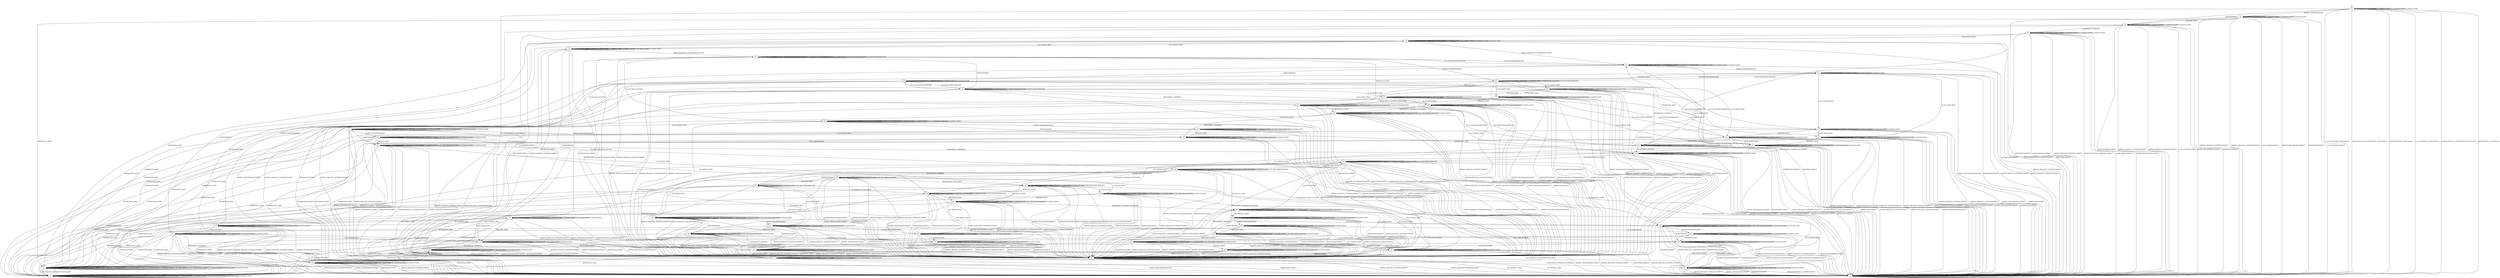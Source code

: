 digraph G {
__start0 [label="" shape="none"];
__start0 -> s0;
s0
s1
s2
s3
s4
s5
s6
s7
s8
s9
s10
s11
s12
s13
s14
s15
s16
s17
s18
s19
s20
s21
s22
s23
s24
s25
s26
s27
s28
s29
s30
s31
s32
s33
s34
s35
s36
s37
s38
s39
s40
s41
s42
s43
s44
s45
s46
s47
s48
s49
s50
s51
s52
s53
s54
s55
s56
s57
s58
s59
s60
s61
s62
s63
s64
s65
s0 [label="s0"];
s0 -> s3[label="UA_PK_NOK/KEXINIT+DISCONNECT"]
s0 -> s3[label="KEX30/KEXINIT+DISCONNECT"]
s0 -> s3[label="SERVICE_REQUEST_AUTH/KEXINIT+DISCONNECT"]
s0 -> s3[label="SERVICE_REQUEST_CONN/KEXINIT+DISCONNECT"]
s0 -> s3[label="NEWKEYS/KEXINIT+DISCONNECT"]
s0 -> s0[label="CH_REQUEST_PTY/CH_NONE"]
s0 -> s1[label="CH_OPEN/KEXINIT+DISCONNECT"]
s0 -> s0[label="CH_DATA/CH_NONE"]
s0 -> s3[label="UA_PK_OK/KEXINIT+DISCONNECT"]
s0 -> s2[label="KEXINIT_PROCEED/KEXINIT"]
s0 -> s0[label="CH_CLOSE/CH_NONE"]
s0 -> s4[label="KEXINIT/KEXINIT"]
s0 -> s0[label="CH_EOF/CH_NONE"]
s1 [label="s1"];
s1 -> s1[label="UA_PK_NOK/NO_CONN"]
s1 -> s1[label="KEX30/NO_CONN"]
s1 -> s1[label="SERVICE_REQUEST_AUTH/NO_CONN"]
s1 -> s1[label="SERVICE_REQUEST_CONN/NO_CONN"]
s1 -> s1[label="NEWKEYS/NO_CONN"]
s1 -> s1[label="CH_REQUEST_PTY/NO_CONN"]
s1 -> s1[label="CH_OPEN/CH_MAX"]
s1 -> s1[label="CH_DATA/NO_CONN"]
s1 -> s1[label="UA_PK_OK/NO_CONN"]
s1 -> s1[label="KEXINIT_PROCEED/NO_CONN"]
s1 -> s3[label="CH_CLOSE/NO_CONN"]
s1 -> s1[label="KEXINIT/NO_CONN"]
s1 -> s1[label="CH_EOF/NO_CONN"]
s2 [label="s2"];
s2 -> s3[label="UA_PK_NOK/DISCONNECT"]
s2 -> s4[label="KEX30/NO_RESP"]
s2 -> s3[label="SERVICE_REQUEST_AUTH/DISCONNECT"]
s2 -> s3[label="SERVICE_REQUEST_CONN/DISCONNECT"]
s2 -> s5[label="NEWKEYS/NO_RESP"]
s2 -> s2[label="CH_REQUEST_PTY/CH_NONE"]
s2 -> s1[label="CH_OPEN/DISCONNECT"]
s2 -> s2[label="CH_DATA/CH_NONE"]
s2 -> s3[label="UA_PK_OK/DISCONNECT"]
s2 -> s3[label="KEXINIT_PROCEED/DISCONNECT"]
s2 -> s2[label="CH_CLOSE/CH_NONE"]
s2 -> s3[label="KEXINIT/DISCONNECT"]
s2 -> s2[label="CH_EOF/CH_NONE"]
s3 [label="s3"];
s3 -> s3[label="UA_PK_NOK/NO_CONN"]
s3 -> s3[label="KEX30/NO_CONN"]
s3 -> s3[label="SERVICE_REQUEST_AUTH/NO_CONN"]
s3 -> s3[label="SERVICE_REQUEST_CONN/NO_CONN"]
s3 -> s3[label="NEWKEYS/NO_CONN"]
s3 -> s3[label="CH_REQUEST_PTY/CH_NONE"]
s3 -> s1[label="CH_OPEN/NO_CONN"]
s3 -> s3[label="CH_DATA/CH_NONE"]
s3 -> s3[label="UA_PK_OK/NO_CONN"]
s3 -> s3[label="KEXINIT_PROCEED/NO_CONN"]
s3 -> s3[label="CH_CLOSE/CH_NONE"]
s3 -> s3[label="KEXINIT/NO_CONN"]
s3 -> s3[label="CH_EOF/CH_NONE"]
s4 [label="s4"];
s4 -> s3[label="UA_PK_NOK/DISCONNECT"]
s4 -> s6[label="KEX30/KEX31+NEWKEYS"]
s4 -> s3[label="SERVICE_REQUEST_AUTH/DISCONNECT"]
s4 -> s3[label="SERVICE_REQUEST_CONN/DISCONNECT"]
s4 -> s5[label="NEWKEYS/NO_RESP"]
s4 -> s4[label="CH_REQUEST_PTY/CH_NONE"]
s4 -> s1[label="CH_OPEN/DISCONNECT"]
s4 -> s4[label="CH_DATA/CH_NONE"]
s4 -> s3[label="UA_PK_OK/DISCONNECT"]
s4 -> s3[label="KEXINIT_PROCEED/DISCONNECT"]
s4 -> s4[label="CH_CLOSE/CH_NONE"]
s4 -> s3[label="KEXINIT/DISCONNECT"]
s4 -> s4[label="CH_EOF/CH_NONE"]
s5 [label="s5"];
s5 -> s5[label="UA_PK_NOK/NO_RESP"]
s5 -> s5[label="KEX30/NO_RESP"]
s5 -> s5[label="SERVICE_REQUEST_AUTH/NO_RESP"]
s5 -> s5[label="SERVICE_REQUEST_CONN/NO_RESP"]
s5 -> s5[label="NEWKEYS/NO_RESP"]
s5 -> s5[label="CH_REQUEST_PTY/CH_NONE"]
s5 -> s7[label="CH_OPEN/NO_RESP"]
s5 -> s5[label="CH_DATA/CH_NONE"]
s5 -> s5[label="UA_PK_OK/NO_RESP"]
s5 -> s5[label="KEXINIT_PROCEED/NO_RESP"]
s5 -> s5[label="CH_CLOSE/CH_NONE"]
s5 -> s5[label="KEXINIT/NO_RESP"]
s5 -> s5[label="CH_EOF/CH_NONE"]
s6 [label="s6"];
s6 -> s3[label="UA_PK_NOK/DISCONNECT"]
s6 -> s6[label="KEX30/NO_RESP"]
s6 -> s3[label="SERVICE_REQUEST_AUTH/DISCONNECT"]
s6 -> s3[label="SERVICE_REQUEST_CONN/DISCONNECT"]
s6 -> s8[label="NEWKEYS/NO_RESP"]
s6 -> s6[label="CH_REQUEST_PTY/CH_NONE"]
s6 -> s1[label="CH_OPEN/DISCONNECT"]
s6 -> s6[label="CH_DATA/CH_NONE"]
s6 -> s3[label="UA_PK_OK/DISCONNECT"]
s6 -> s3[label="KEXINIT_PROCEED/DISCONNECT"]
s6 -> s6[label="CH_CLOSE/CH_NONE"]
s6 -> s3[label="KEXINIT/DISCONNECT"]
s6 -> s6[label="CH_EOF/CH_NONE"]
s7 [label="s7"];
s7 -> s7[label="UA_PK_NOK/NO_RESP"]
s7 -> s7[label="KEX30/NO_RESP"]
s7 -> s7[label="SERVICE_REQUEST_AUTH/NO_RESP"]
s7 -> s7[label="SERVICE_REQUEST_CONN/NO_RESP"]
s7 -> s7[label="NEWKEYS/NO_RESP"]
s7 -> s7[label="CH_REQUEST_PTY/NO_RESP"]
s7 -> s7[label="CH_OPEN/CH_MAX"]
s7 -> s7[label="CH_DATA/NO_RESP"]
s7 -> s7[label="UA_PK_OK/NO_RESP"]
s7 -> s7[label="KEXINIT_PROCEED/NO_RESP"]
s7 -> s5[label="CH_CLOSE/NO_RESP"]
s7 -> s7[label="KEXINIT/NO_RESP"]
s7 -> s7[label="CH_EOF/NO_RESP"]
s8 [label="s8"];
s8 -> s8[label="UA_PK_NOK/NO_RESP"]
s8 -> s3[label="KEX30/DISCONNECT"]
s8 -> s12[label="SERVICE_REQUEST_AUTH/SERVICE_ACCEPT"]
s8 -> s3[label="SERVICE_REQUEST_CONN/DISCONNECT"]
s8 -> s3[label="NEWKEYS/DISCONNECT"]
s8 -> s8[label="CH_REQUEST_PTY/CH_NONE"]
s8 -> s9[label="CH_OPEN/NO_RESP"]
s8 -> s8[label="CH_DATA/CH_NONE"]
s8 -> s8[label="UA_PK_OK/NO_RESP"]
s8 -> s10[label="KEXINIT_PROCEED/KEXINIT"]
s8 -> s8[label="CH_CLOSE/CH_NONE"]
s8 -> s11[label="KEXINIT/KEXINIT"]
s8 -> s8[label="CH_EOF/CH_NONE"]
s9 [label="s9"];
s9 -> s9[label="UA_PK_NOK/NO_RESP"]
s9 -> s1[label="KEX30/DISCONNECT"]
s9 -> s15[label="SERVICE_REQUEST_AUTH/SERVICE_ACCEPT"]
s9 -> s1[label="SERVICE_REQUEST_CONN/DISCONNECT"]
s9 -> s1[label="NEWKEYS/DISCONNECT"]
s9 -> s9[label="CH_REQUEST_PTY/NO_RESP"]
s9 -> s9[label="CH_OPEN/CH_MAX"]
s9 -> s9[label="CH_DATA/NO_RESP"]
s9 -> s9[label="UA_PK_OK/NO_RESP"]
s9 -> s13[label="KEXINIT_PROCEED/KEXINIT"]
s9 -> s8[label="CH_CLOSE/NO_RESP"]
s9 -> s14[label="KEXINIT/KEXINIT"]
s9 -> s9[label="CH_EOF/NO_RESP"]
s10 [label="s10"];
s10 -> s10[label="UA_PK_NOK/NO_RESP"]
s10 -> s11[label="KEX30/NO_RESP"]
s10 -> s3[label="SERVICE_REQUEST_AUTH/DISCONNECT"]
s10 -> s3[label="SERVICE_REQUEST_CONN/DISCONNECT"]
s10 -> s5[label="NEWKEYS/NO_RESP"]
s10 -> s10[label="CH_REQUEST_PTY/CH_NONE"]
s10 -> s13[label="CH_OPEN/NO_RESP"]
s10 -> s10[label="CH_DATA/CH_NONE"]
s10 -> s10[label="UA_PK_OK/NO_RESP"]
s10 -> s3[label="KEXINIT_PROCEED/DISCONNECT"]
s10 -> s10[label="CH_CLOSE/CH_NONE"]
s10 -> s3[label="KEXINIT/DISCONNECT"]
s10 -> s10[label="CH_EOF/CH_NONE"]
s11 [label="s11"];
s11 -> s11[label="UA_PK_NOK/NO_RESP"]
s11 -> s16[label="KEX30/KEX31+NEWKEYS"]
s11 -> s3[label="SERVICE_REQUEST_AUTH/DISCONNECT"]
s11 -> s3[label="SERVICE_REQUEST_CONN/DISCONNECT"]
s11 -> s5[label="NEWKEYS/NO_RESP"]
s11 -> s11[label="CH_REQUEST_PTY/CH_NONE"]
s11 -> s14[label="CH_OPEN/NO_RESP"]
s11 -> s11[label="CH_DATA/CH_NONE"]
s11 -> s11[label="UA_PK_OK/NO_RESP"]
s11 -> s3[label="KEXINIT_PROCEED/DISCONNECT"]
s11 -> s11[label="CH_CLOSE/CH_NONE"]
s11 -> s3[label="KEXINIT/DISCONNECT"]
s11 -> s11[label="CH_EOF/CH_NONE"]
s12 [label="s12"];
s12 -> s12[label="UA_PK_NOK/UA_FAILURE"]
s12 -> s3[label="KEX30/DISCONNECT"]
s12 -> s12[label="SERVICE_REQUEST_AUTH/SERVICE_ACCEPT"]
s12 -> s3[label="SERVICE_REQUEST_CONN/DISCONNECT"]
s12 -> s3[label="NEWKEYS/DISCONNECT"]
s12 -> s12[label="CH_REQUEST_PTY/CH_NONE"]
s12 -> s15[label="CH_OPEN/UNIMPLEMENTED"]
s12 -> s12[label="CH_DATA/CH_NONE"]
s12 -> s17[label="UA_PK_OK/UA_SUCCESS"]
s12 -> s18[label="KEXINIT_PROCEED/KEXINIT"]
s12 -> s12[label="CH_CLOSE/CH_NONE"]
s12 -> s19[label="KEXINIT/KEXINIT"]
s12 -> s12[label="CH_EOF/CH_NONE"]
s13 [label="s13"];
s13 -> s13[label="UA_PK_NOK/NO_RESP"]
s13 -> s14[label="KEX30/NO_RESP"]
s13 -> s1[label="SERVICE_REQUEST_AUTH/DISCONNECT"]
s13 -> s1[label="SERVICE_REQUEST_CONN/DISCONNECT"]
s13 -> s7[label="NEWKEYS/NO_RESP"]
s13 -> s13[label="CH_REQUEST_PTY/NO_RESP"]
s13 -> s13[label="CH_OPEN/CH_MAX"]
s13 -> s13[label="CH_DATA/NO_RESP"]
s13 -> s13[label="UA_PK_OK/NO_RESP"]
s13 -> s1[label="KEXINIT_PROCEED/DISCONNECT"]
s13 -> s10[label="CH_CLOSE/NO_RESP"]
s13 -> s1[label="KEXINIT/DISCONNECT"]
s13 -> s13[label="CH_EOF/NO_RESP"]
s14 [label="s14"];
s14 -> s14[label="UA_PK_NOK/NO_RESP"]
s14 -> s20[label="KEX30/KEX31+NEWKEYS"]
s14 -> s1[label="SERVICE_REQUEST_AUTH/DISCONNECT"]
s14 -> s1[label="SERVICE_REQUEST_CONN/DISCONNECT"]
s14 -> s7[label="NEWKEYS/NO_RESP"]
s14 -> s14[label="CH_REQUEST_PTY/NO_RESP"]
s14 -> s14[label="CH_OPEN/CH_MAX"]
s14 -> s14[label="CH_DATA/NO_RESP"]
s14 -> s14[label="UA_PK_OK/NO_RESP"]
s14 -> s1[label="KEXINIT_PROCEED/DISCONNECT"]
s14 -> s11[label="CH_CLOSE/NO_RESP"]
s14 -> s1[label="KEXINIT/DISCONNECT"]
s14 -> s14[label="CH_EOF/NO_RESP"]
s15 [label="s15"];
s15 -> s15[label="UA_PK_NOK/UA_FAILURE"]
s15 -> s1[label="KEX30/DISCONNECT"]
s15 -> s15[label="SERVICE_REQUEST_AUTH/SERVICE_ACCEPT"]
s15 -> s1[label="SERVICE_REQUEST_CONN/DISCONNECT"]
s15 -> s1[label="NEWKEYS/DISCONNECT"]
s15 -> s15[label="CH_REQUEST_PTY/UNIMPLEMENTED"]
s15 -> s15[label="CH_OPEN/CH_MAX"]
s15 -> s15[label="CH_DATA/UNIMPLEMENTED"]
s15 -> s22[label="UA_PK_OK/UA_SUCCESS"]
s15 -> s23[label="KEXINIT_PROCEED/KEXINIT"]
s15 -> s12[label="CH_CLOSE/UNIMPLEMENTED"]
s15 -> s21[label="KEXINIT/KEXINIT"]
s15 -> s15[label="CH_EOF/UNIMPLEMENTED"]
s16 [label="s16"];
s16 -> s16[label="UA_PK_NOK/NO_RESP"]
s16 -> s16[label="KEX30/NO_RESP"]
s16 -> s3[label="SERVICE_REQUEST_AUTH/DISCONNECT"]
s16 -> s3[label="SERVICE_REQUEST_CONN/DISCONNECT"]
s16 -> s8[label="NEWKEYS/NO_RESP"]
s16 -> s16[label="CH_REQUEST_PTY/CH_NONE"]
s16 -> s20[label="CH_OPEN/NO_RESP"]
s16 -> s16[label="CH_DATA/CH_NONE"]
s16 -> s16[label="UA_PK_OK/NO_RESP"]
s16 -> s3[label="KEXINIT_PROCEED/DISCONNECT"]
s16 -> s16[label="CH_CLOSE/CH_NONE"]
s16 -> s3[label="KEXINIT/DISCONNECT"]
s16 -> s16[label="CH_EOF/CH_NONE"]
s17 [label="s17"];
s17 -> s17[label="UA_PK_NOK/UNIMPLEMENTED"]
s17 -> s3[label="KEX30/DISCONNECT"]
s17 -> s17[label="SERVICE_REQUEST_AUTH/SERVICE_ACCEPT"]
s17 -> s3[label="SERVICE_REQUEST_CONN/DISCONNECT"]
s17 -> s3[label="NEWKEYS/DISCONNECT"]
s17 -> s17[label="CH_REQUEST_PTY/CH_NONE"]
s17 -> s25[label="CH_OPEN/CH_OPEN_SUCCESS"]
s17 -> s17[label="CH_DATA/CH_NONE"]
s17 -> s17[label="UA_PK_OK/UNIMPLEMENTED"]
s17 -> s26[label="KEXINIT_PROCEED/KEXINIT"]
s17 -> s17[label="CH_CLOSE/CH_NONE"]
s17 -> s24[label="KEXINIT/KEXINIT"]
s17 -> s17[label="CH_EOF/CH_NONE"]
s18 [label="s18"];
s18 -> s27[label="UA_PK_NOK/NO_RESP"]
s18 -> s19[label="KEX30/NO_RESP"]
s18 -> s3[label="SERVICE_REQUEST_AUTH/DISCONNECT"]
s18 -> s3[label="SERVICE_REQUEST_CONN/DISCONNECT"]
s18 -> s5[label="NEWKEYS/NO_RESP"]
s18 -> s18[label="CH_REQUEST_PTY/CH_NONE"]
s18 -> s23[label="CH_OPEN/UNIMPLEMENTED"]
s18 -> s18[label="CH_DATA/CH_NONE"]
s18 -> s28[label="UA_PK_OK/NO_RESP"]
s18 -> s3[label="KEXINIT_PROCEED/DISCONNECT"]
s18 -> s18[label="CH_CLOSE/CH_NONE"]
s18 -> s3[label="KEXINIT/DISCONNECT"]
s18 -> s18[label="CH_EOF/CH_NONE"]
s19 [label="s19"];
s19 -> s29[label="UA_PK_NOK/NO_RESP"]
s19 -> s30[label="KEX30/KEX31+NEWKEYS"]
s19 -> s3[label="SERVICE_REQUEST_AUTH/DISCONNECT"]
s19 -> s3[label="SERVICE_REQUEST_CONN/DISCONNECT"]
s19 -> s5[label="NEWKEYS/NO_RESP"]
s19 -> s19[label="CH_REQUEST_PTY/CH_NONE"]
s19 -> s21[label="CH_OPEN/UNIMPLEMENTED"]
s19 -> s19[label="CH_DATA/CH_NONE"]
s19 -> s31[label="UA_PK_OK/NO_RESP"]
s19 -> s3[label="KEXINIT_PROCEED/DISCONNECT"]
s19 -> s19[label="CH_CLOSE/CH_NONE"]
s19 -> s3[label="KEXINIT/DISCONNECT"]
s19 -> s19[label="CH_EOF/CH_NONE"]
s20 [label="s20"];
s20 -> s20[label="UA_PK_NOK/NO_RESP"]
s20 -> s20[label="KEX30/NO_RESP"]
s20 -> s1[label="SERVICE_REQUEST_AUTH/DISCONNECT"]
s20 -> s1[label="SERVICE_REQUEST_CONN/DISCONNECT"]
s20 -> s9[label="NEWKEYS/NO_RESP"]
s20 -> s20[label="CH_REQUEST_PTY/NO_RESP"]
s20 -> s20[label="CH_OPEN/CH_MAX"]
s20 -> s20[label="CH_DATA/NO_RESP"]
s20 -> s20[label="UA_PK_OK/NO_RESP"]
s20 -> s1[label="KEXINIT_PROCEED/DISCONNECT"]
s20 -> s16[label="CH_CLOSE/NO_RESP"]
s20 -> s1[label="KEXINIT/DISCONNECT"]
s20 -> s20[label="CH_EOF/NO_RESP"]
s21 [label="s21"];
s21 -> s33[label="UA_PK_NOK/NO_RESP"]
s21 -> s34[label="KEX30/KEX31+NEWKEYS"]
s21 -> s1[label="SERVICE_REQUEST_AUTH/DISCONNECT"]
s21 -> s1[label="SERVICE_REQUEST_CONN/DISCONNECT"]
s21 -> s7[label="NEWKEYS/NO_RESP"]
s21 -> s21[label="CH_REQUEST_PTY/UNIMPLEMENTED"]
s21 -> s21[label="CH_OPEN/CH_MAX"]
s21 -> s21[label="CH_DATA/UNIMPLEMENTED"]
s21 -> s32[label="UA_PK_OK/NO_RESP"]
s21 -> s1[label="KEXINIT_PROCEED/DISCONNECT"]
s21 -> s19[label="CH_CLOSE/UNIMPLEMENTED"]
s21 -> s1[label="KEXINIT/DISCONNECT"]
s21 -> s21[label="CH_EOF/UNIMPLEMENTED"]
s22 [label="s22"];
s22 -> s22[label="UA_PK_NOK/UNIMPLEMENTED"]
s22 -> s1[label="KEX30/DISCONNECT"]
s22 -> s22[label="SERVICE_REQUEST_AUTH/SERVICE_ACCEPT"]
s22 -> s1[label="SERVICE_REQUEST_CONN/DISCONNECT"]
s22 -> s1[label="NEWKEYS/DISCONNECT"]
s22 -> s22[label="CH_REQUEST_PTY/NO_RESP"]
s22 -> s22[label="CH_OPEN/CH_MAX"]
s22 -> s22[label="CH_DATA/NO_RESP"]
s22 -> s22[label="UA_PK_OK/UNIMPLEMENTED"]
s22 -> s36[label="KEXINIT_PROCEED/KEXINIT"]
s22 -> s17[label="CH_CLOSE/NO_RESP"]
s22 -> s35[label="KEXINIT/KEXINIT"]
s22 -> s22[label="CH_EOF/NO_RESP"]
s23 [label="s23"];
s23 -> s38[label="UA_PK_NOK/NO_RESP"]
s23 -> s21[label="KEX30/NO_RESP"]
s23 -> s1[label="SERVICE_REQUEST_AUTH/DISCONNECT"]
s23 -> s1[label="SERVICE_REQUEST_CONN/DISCONNECT"]
s23 -> s7[label="NEWKEYS/NO_RESP"]
s23 -> s23[label="CH_REQUEST_PTY/UNIMPLEMENTED"]
s23 -> s23[label="CH_OPEN/CH_MAX"]
s23 -> s23[label="CH_DATA/UNIMPLEMENTED"]
s23 -> s37[label="UA_PK_OK/NO_RESP"]
s23 -> s1[label="KEXINIT_PROCEED/DISCONNECT"]
s23 -> s18[label="CH_CLOSE/UNIMPLEMENTED"]
s23 -> s1[label="KEXINIT/DISCONNECT"]
s23 -> s23[label="CH_EOF/UNIMPLEMENTED"]
s24 [label="s24"];
s24 -> s24[label="UA_PK_NOK/UNIMPLEMENTED"]
s24 -> s39[label="KEX30/KEX31+NEWKEYS"]
s24 -> s3[label="SERVICE_REQUEST_AUTH/DISCONNECT"]
s24 -> s3[label="SERVICE_REQUEST_CONN/DISCONNECT"]
s24 -> s5[label="NEWKEYS/NO_RESP"]
s24 -> s24[label="CH_REQUEST_PTY/CH_NONE"]
s24 -> s40[label="CH_OPEN/NO_RESP"]
s24 -> s24[label="CH_DATA/CH_NONE"]
s24 -> s24[label="UA_PK_OK/UNIMPLEMENTED"]
s24 -> s3[label="KEXINIT_PROCEED/DISCONNECT"]
s24 -> s24[label="CH_CLOSE/CH_NONE"]
s24 -> s3[label="KEXINIT/DISCONNECT"]
s24 -> s24[label="CH_EOF/CH_NONE"]
s25 [label="s25"];
s25 -> s25[label="UA_PK_NOK/UNIMPLEMENTED"]
s25 -> s1[label="KEX30/DISCONNECT"]
s25 -> s25[label="SERVICE_REQUEST_AUTH/SERVICE_ACCEPT"]
s25 -> s1[label="SERVICE_REQUEST_CONN/DISCONNECT"]
s25 -> s1[label="NEWKEYS/DISCONNECT"]
s25 -> s25[label="CH_REQUEST_PTY/CH_SUCCESS"]
s25 -> s25[label="CH_OPEN/CH_MAX"]
s25 -> s41[label="CH_DATA/NO_RESP"]
s25 -> s25[label="UA_PK_OK/UNIMPLEMENTED"]
s25 -> s43[label="KEXINIT_PROCEED/KEXINIT"]
s25 -> s42[label="CH_CLOSE/CH_CLOSE"]
s25 -> s45[label="KEXINIT/KEXINIT"]
s25 -> s44[label="CH_EOF/CH_CLOSE"]
s26 [label="s26"];
s26 -> s26[label="UA_PK_NOK/UNIMPLEMENTED"]
s26 -> s24[label="KEX30/NO_RESP"]
s26 -> s3[label="SERVICE_REQUEST_AUTH/DISCONNECT"]
s26 -> s3[label="SERVICE_REQUEST_CONN/DISCONNECT"]
s26 -> s5[label="NEWKEYS/NO_RESP"]
s26 -> s26[label="CH_REQUEST_PTY/CH_NONE"]
s26 -> s46[label="CH_OPEN/NO_RESP"]
s26 -> s26[label="CH_DATA/CH_NONE"]
s26 -> s26[label="UA_PK_OK/UNIMPLEMENTED"]
s26 -> s3[label="KEXINIT_PROCEED/DISCONNECT"]
s26 -> s26[label="CH_CLOSE/CH_NONE"]
s26 -> s3[label="KEXINIT/DISCONNECT"]
s26 -> s26[label="CH_EOF/CH_NONE"]
s27 [label="s27"];
s27 -> s27[label="UA_PK_NOK/NO_RESP"]
s27 -> s29[label="KEX30/NO_RESP"]
s27 -> s3[label="SERVICE_REQUEST_AUTH/DISCONNECT"]
s27 -> s3[label="SERVICE_REQUEST_CONN/DISCONNECT"]
s27 -> s5[label="NEWKEYS/NO_RESP"]
s27 -> s27[label="CH_REQUEST_PTY/CH_NONE"]
s27 -> s38[label="CH_OPEN/UNIMPLEMENTED"]
s27 -> s27[label="CH_DATA/CH_NONE"]
s27 -> s28[label="UA_PK_OK/NO_RESP"]
s27 -> s3[label="KEXINIT_PROCEED/DISCONNECT"]
s27 -> s27[label="CH_CLOSE/CH_NONE"]
s27 -> s3[label="KEXINIT/DISCONNECT"]
s27 -> s27[label="CH_EOF/CH_NONE"]
s28 [label="s28"];
s28 -> s28[label="UA_PK_NOK/UNIMPLEMENTED"]
s28 -> s31[label="KEX30/NO_RESP"]
s28 -> s3[label="SERVICE_REQUEST_AUTH/DISCONNECT"]
s28 -> s3[label="SERVICE_REQUEST_CONN/DISCONNECT"]
s28 -> s5[label="NEWKEYS/NO_RESP"]
s28 -> s28[label="CH_REQUEST_PTY/CH_NONE"]
s28 -> s46[label="CH_OPEN/NO_RESP"]
s28 -> s28[label="CH_DATA/CH_NONE"]
s28 -> s28[label="UA_PK_OK/UNIMPLEMENTED"]
s28 -> s3[label="KEXINIT_PROCEED/DISCONNECT"]
s28 -> s28[label="CH_CLOSE/CH_NONE"]
s28 -> s3[label="KEXINIT/DISCONNECT"]
s28 -> s28[label="CH_EOF/CH_NONE"]
s29 [label="s29"];
s29 -> s29[label="UA_PK_NOK/NO_RESP"]
s29 -> s30[label="KEX30/KEX31+NEWKEYS+BUFFERED"]
s29 -> s3[label="SERVICE_REQUEST_AUTH/DISCONNECT"]
s29 -> s3[label="SERVICE_REQUEST_CONN/DISCONNECT"]
s29 -> s5[label="NEWKEYS/NO_RESP"]
s29 -> s29[label="CH_REQUEST_PTY/CH_NONE"]
s29 -> s33[label="CH_OPEN/UNIMPLEMENTED"]
s29 -> s29[label="CH_DATA/CH_NONE"]
s29 -> s31[label="UA_PK_OK/NO_RESP"]
s29 -> s3[label="KEXINIT_PROCEED/DISCONNECT"]
s29 -> s29[label="CH_CLOSE/CH_NONE"]
s29 -> s3[label="KEXINIT/DISCONNECT"]
s29 -> s29[label="CH_EOF/CH_NONE"]
s30 [label="s30"];
s30 -> s30[label="UA_PK_NOK/UA_FAILURE"]
s30 -> s30[label="KEX30/NO_RESP"]
s30 -> s3[label="SERVICE_REQUEST_AUTH/DISCONNECT"]
s30 -> s3[label="SERVICE_REQUEST_CONN/DISCONNECT"]
s30 -> s12[label="NEWKEYS/NO_RESP"]
s30 -> s30[label="CH_REQUEST_PTY/CH_NONE"]
s30 -> s34[label="CH_OPEN/UNIMPLEMENTED"]
s30 -> s30[label="CH_DATA/CH_NONE"]
s30 -> s39[label="UA_PK_OK/UA_SUCCESS"]
s30 -> s3[label="KEXINIT_PROCEED/DISCONNECT"]
s30 -> s30[label="CH_CLOSE/CH_NONE"]
s30 -> s3[label="KEXINIT/DISCONNECT"]
s30 -> s30[label="CH_EOF/CH_NONE"]
s31 [label="s31"];
s31 -> s31[label="UA_PK_NOK/UNIMPLEMENTED"]
s31 -> s39[label="KEX30/KEX31+NEWKEYS+BUFFERED"]
s31 -> s3[label="SERVICE_REQUEST_AUTH/DISCONNECT"]
s31 -> s3[label="SERVICE_REQUEST_CONN/DISCONNECT"]
s31 -> s5[label="NEWKEYS/NO_RESP"]
s31 -> s31[label="CH_REQUEST_PTY/CH_NONE"]
s31 -> s40[label="CH_OPEN/NO_RESP"]
s31 -> s31[label="CH_DATA/CH_NONE"]
s31 -> s31[label="UA_PK_OK/UNIMPLEMENTED"]
s31 -> s3[label="KEXINIT_PROCEED/DISCONNECT"]
s31 -> s31[label="CH_CLOSE/CH_NONE"]
s31 -> s3[label="KEXINIT/DISCONNECT"]
s31 -> s31[label="CH_EOF/CH_NONE"]
s32 [label="s32"];
s32 -> s32[label="UA_PK_NOK/UNIMPLEMENTED"]
s32 -> s47[label="KEX30/KEX31+NEWKEYS+BUFFERED"]
s32 -> s1[label="SERVICE_REQUEST_AUTH/DISCONNECT"]
s32 -> s1[label="SERVICE_REQUEST_CONN/DISCONNECT"]
s32 -> s7[label="NEWKEYS/NO_RESP"]
s32 -> s32[label="CH_REQUEST_PTY/NO_RESP"]
s32 -> s32[label="CH_OPEN/CH_MAX"]
s32 -> s32[label="CH_DATA/NO_RESP"]
s32 -> s32[label="UA_PK_OK/UNIMPLEMENTED"]
s32 -> s1[label="KEXINIT_PROCEED/DISCONNECT"]
s32 -> s31[label="CH_CLOSE/NO_RESP"]
s32 -> s1[label="KEXINIT/DISCONNECT"]
s32 -> s32[label="CH_EOF/NO_RESP"]
s33 [label="s33"];
s33 -> s33[label="UA_PK_NOK/NO_RESP"]
s33 -> s34[label="KEX30/KEX31+NEWKEYS+BUFFERED"]
s33 -> s1[label="SERVICE_REQUEST_AUTH/DISCONNECT"]
s33 -> s1[label="SERVICE_REQUEST_CONN/DISCONNECT"]
s33 -> s7[label="NEWKEYS/NO_RESP"]
s33 -> s33[label="CH_REQUEST_PTY/UNIMPLEMENTED"]
s33 -> s33[label="CH_OPEN/CH_MAX"]
s33 -> s33[label="CH_DATA/UNIMPLEMENTED"]
s33 -> s32[label="UA_PK_OK/NO_RESP"]
s33 -> s1[label="KEXINIT_PROCEED/DISCONNECT"]
s33 -> s29[label="CH_CLOSE/UNIMPLEMENTED"]
s33 -> s1[label="KEXINIT/DISCONNECT"]
s33 -> s33[label="CH_EOF/UNIMPLEMENTED"]
s34 [label="s34"];
s34 -> s34[label="UA_PK_NOK/UA_FAILURE"]
s34 -> s34[label="KEX30/NO_RESP"]
s34 -> s1[label="SERVICE_REQUEST_AUTH/DISCONNECT"]
s34 -> s1[label="SERVICE_REQUEST_CONN/DISCONNECT"]
s34 -> s15[label="NEWKEYS/NO_RESP"]
s34 -> s34[label="CH_REQUEST_PTY/UNIMPLEMENTED"]
s34 -> s34[label="CH_OPEN/CH_MAX"]
s34 -> s34[label="CH_DATA/UNIMPLEMENTED"]
s34 -> s47[label="UA_PK_OK/UA_SUCCESS"]
s34 -> s1[label="KEXINIT_PROCEED/DISCONNECT"]
s34 -> s30[label="CH_CLOSE/UNIMPLEMENTED"]
s34 -> s1[label="KEXINIT/DISCONNECT"]
s34 -> s34[label="CH_EOF/UNIMPLEMENTED"]
s35 [label="s35"];
s35 -> s35[label="UA_PK_NOK/UNIMPLEMENTED"]
s35 -> s47[label="KEX30/KEX31+NEWKEYS"]
s35 -> s1[label="SERVICE_REQUEST_AUTH/DISCONNECT"]
s35 -> s1[label="SERVICE_REQUEST_CONN/DISCONNECT"]
s35 -> s7[label="NEWKEYS/NO_RESP"]
s35 -> s35[label="CH_REQUEST_PTY/NO_RESP"]
s35 -> s35[label="CH_OPEN/CH_MAX"]
s35 -> s35[label="CH_DATA/NO_RESP"]
s35 -> s35[label="UA_PK_OK/UNIMPLEMENTED"]
s35 -> s1[label="KEXINIT_PROCEED/DISCONNECT"]
s35 -> s24[label="CH_CLOSE/NO_RESP"]
s35 -> s1[label="KEXINIT/DISCONNECT"]
s35 -> s35[label="CH_EOF/NO_RESP"]
s36 [label="s36"];
s36 -> s36[label="UA_PK_NOK/UNIMPLEMENTED"]
s36 -> s35[label="KEX30/NO_RESP"]
s36 -> s1[label="SERVICE_REQUEST_AUTH/DISCONNECT"]
s36 -> s1[label="SERVICE_REQUEST_CONN/DISCONNECT"]
s36 -> s7[label="NEWKEYS/NO_RESP"]
s36 -> s36[label="CH_REQUEST_PTY/NO_RESP"]
s36 -> s36[label="CH_OPEN/CH_MAX"]
s36 -> s36[label="CH_DATA/NO_RESP"]
s36 -> s36[label="UA_PK_OK/UNIMPLEMENTED"]
s36 -> s1[label="KEXINIT_PROCEED/DISCONNECT"]
s36 -> s26[label="CH_CLOSE/NO_RESP"]
s36 -> s1[label="KEXINIT/DISCONNECT"]
s36 -> s36[label="CH_EOF/NO_RESP"]
s37 [label="s37"];
s37 -> s37[label="UA_PK_NOK/UNIMPLEMENTED"]
s37 -> s32[label="KEX30/NO_RESP"]
s37 -> s1[label="SERVICE_REQUEST_AUTH/DISCONNECT"]
s37 -> s1[label="SERVICE_REQUEST_CONN/DISCONNECT"]
s37 -> s7[label="NEWKEYS/NO_RESP"]
s37 -> s37[label="CH_REQUEST_PTY/NO_RESP"]
s37 -> s37[label="CH_OPEN/CH_MAX"]
s37 -> s37[label="CH_DATA/NO_RESP"]
s37 -> s37[label="UA_PK_OK/UNIMPLEMENTED"]
s37 -> s1[label="KEXINIT_PROCEED/DISCONNECT"]
s37 -> s28[label="CH_CLOSE/NO_RESP"]
s37 -> s1[label="KEXINIT/DISCONNECT"]
s37 -> s37[label="CH_EOF/NO_RESP"]
s38 [label="s38"];
s38 -> s38[label="UA_PK_NOK/NO_RESP"]
s38 -> s33[label="KEX30/NO_RESP"]
s38 -> s1[label="SERVICE_REQUEST_AUTH/DISCONNECT"]
s38 -> s1[label="SERVICE_REQUEST_CONN/DISCONNECT"]
s38 -> s7[label="NEWKEYS/NO_RESP"]
s38 -> s38[label="CH_REQUEST_PTY/UNIMPLEMENTED"]
s38 -> s38[label="CH_OPEN/CH_MAX"]
s38 -> s38[label="CH_DATA/UNIMPLEMENTED"]
s38 -> s37[label="UA_PK_OK/NO_RESP"]
s38 -> s1[label="KEXINIT_PROCEED/DISCONNECT"]
s38 -> s27[label="CH_CLOSE/UNIMPLEMENTED"]
s38 -> s1[label="KEXINIT/DISCONNECT"]
s38 -> s38[label="CH_EOF/UNIMPLEMENTED"]
s39 [label="s39"];
s39 -> s39[label="UA_PK_NOK/UNIMPLEMENTED"]
s39 -> s39[label="KEX30/NO_RESP"]
s39 -> s3[label="SERVICE_REQUEST_AUTH/DISCONNECT"]
s39 -> s3[label="SERVICE_REQUEST_CONN/DISCONNECT"]
s39 -> s17[label="NEWKEYS/NO_RESP"]
s39 -> s39[label="CH_REQUEST_PTY/CH_NONE"]
s39 -> s48[label="CH_OPEN/CH_OPEN_SUCCESS"]
s39 -> s39[label="CH_DATA/CH_NONE"]
s39 -> s39[label="UA_PK_OK/UNIMPLEMENTED"]
s39 -> s3[label="KEXINIT_PROCEED/DISCONNECT"]
s39 -> s39[label="CH_CLOSE/CH_NONE"]
s39 -> s3[label="KEXINIT/DISCONNECT"]
s39 -> s39[label="CH_EOF/CH_NONE"]
s40 [label="s40"];
s40 -> s40[label="UA_PK_NOK/UNIMPLEMENTED"]
s40 -> s48[label="KEX30/KEX31+NEWKEYS+BUFFERED"]
s40 -> s1[label="SERVICE_REQUEST_AUTH/DISCONNECT"]
s40 -> s1[label="SERVICE_REQUEST_CONN/DISCONNECT"]
s40 -> s7[label="NEWKEYS/NO_RESP"]
s40 -> s40[label="CH_REQUEST_PTY/NO_RESP"]
s40 -> s40[label="CH_OPEN/CH_MAX"]
s40 -> s51[label="CH_DATA/NO_RESP"]
s40 -> s40[label="UA_PK_OK/UNIMPLEMENTED"]
s40 -> s1[label="KEXINIT_PROCEED/DISCONNECT"]
s40 -> s49[label="CH_CLOSE/NO_RESP"]
s40 -> s1[label="KEXINIT/DISCONNECT"]
s40 -> s50[label="CH_EOF/NO_RESP"]
s41 [label="s41"];
s41 -> s41[label="UA_PK_NOK/UNIMPLEMENTED"]
s41 -> s1[label="KEX30/DISCONNECT"]
s41 -> s41[label="SERVICE_REQUEST_AUTH/SERVICE_ACCEPT"]
s41 -> s1[label="SERVICE_REQUEST_CONN/DISCONNECT"]
s41 -> s1[label="NEWKEYS/DISCONNECT"]
s41 -> s41[label="CH_REQUEST_PTY/CH_SUCCESS"]
s41 -> s41[label="CH_OPEN/CH_MAX"]
s41 -> s41[label="CH_DATA/NO_RESP"]
s41 -> s41[label="UA_PK_OK/UNIMPLEMENTED"]
s41 -> s52[label="KEXINIT_PROCEED/KEXINIT"]
s41 -> s42[label="CH_CLOSE/CH_CLOSE"]
s41 -> s53[label="KEXINIT/KEXINIT"]
s41 -> s41[label="CH_EOF/NO_RESP"]
s42 [label="s42"];
s42 -> s42[label="UA_PK_NOK/UNIMPLEMENTED"]
s42 -> s3[label="KEX30/DISCONNECT"]
s42 -> s42[label="SERVICE_REQUEST_AUTH/SERVICE_ACCEPT"]
s42 -> s3[label="SERVICE_REQUEST_CONN/DISCONNECT"]
s42 -> s3[label="NEWKEYS/DISCONNECT"]
s42 -> s42[label="CH_REQUEST_PTY/CH_NONE"]
s42 -> s25[label="CH_OPEN/CH_OPEN_SUCCESS"]
s42 -> s42[label="CH_DATA/CH_NONE"]
s42 -> s42[label="UA_PK_OK/UNIMPLEMENTED"]
s42 -> s54[label="KEXINIT_PROCEED/KEXINIT"]
s42 -> s42[label="CH_CLOSE/CH_NONE"]
s42 -> s55[label="KEXINIT/KEXINIT"]
s42 -> s42[label="CH_EOF/CH_NONE"]
s43 [label="s43"];
s43 -> s43[label="UA_PK_NOK/UNIMPLEMENTED"]
s43 -> s45[label="KEX30/NO_RESP"]
s43 -> s1[label="SERVICE_REQUEST_AUTH/DISCONNECT"]
s43 -> s1[label="SERVICE_REQUEST_CONN/DISCONNECT"]
s43 -> s7[label="NEWKEYS/NO_RESP"]
s43 -> s46[label="CH_REQUEST_PTY/NO_RESP"]
s43 -> s43[label="CH_OPEN/CH_MAX"]
s43 -> s52[label="CH_DATA/NO_RESP"]
s43 -> s43[label="UA_PK_OK/UNIMPLEMENTED"]
s43 -> s1[label="KEXINIT_PROCEED/DISCONNECT"]
s43 -> s57[label="CH_CLOSE/NO_RESP"]
s43 -> s1[label="KEXINIT/DISCONNECT"]
s43 -> s56[label="CH_EOF/NO_RESP"]
s44 [label="s44"];
s44 -> s44[label="UA_PK_NOK/UNIMPLEMENTED"]
s44 -> s1[label="KEX30/DISCONNECT"]
s44 -> s44[label="SERVICE_REQUEST_AUTH/SERVICE_ACCEPT"]
s44 -> s1[label="SERVICE_REQUEST_CONN/DISCONNECT"]
s44 -> s1[label="NEWKEYS/DISCONNECT"]
s44 -> s44[label="CH_REQUEST_PTY/NO_RESP"]
s44 -> s44[label="CH_OPEN/CH_MAX"]
s44 -> s44[label="CH_DATA/NO_RESP"]
s44 -> s44[label="UA_PK_OK/UNIMPLEMENTED"]
s44 -> s59[label="KEXINIT_PROCEED/KEXINIT"]
s44 -> s42[label="CH_CLOSE/NO_RESP"]
s44 -> s58[label="KEXINIT/KEXINIT"]
s44 -> s44[label="CH_EOF/NO_RESP"]
s45 [label="s45"];
s45 -> s45[label="UA_PK_NOK/UNIMPLEMENTED"]
s45 -> s48[label="KEX30/KEX31+NEWKEYS"]
s45 -> s1[label="SERVICE_REQUEST_AUTH/DISCONNECT"]
s45 -> s1[label="SERVICE_REQUEST_CONN/DISCONNECT"]
s45 -> s7[label="NEWKEYS/NO_RESP"]
s45 -> s40[label="CH_REQUEST_PTY/NO_RESP"]
s45 -> s45[label="CH_OPEN/CH_MAX"]
s45 -> s53[label="CH_DATA/NO_RESP"]
s45 -> s45[label="UA_PK_OK/UNIMPLEMENTED"]
s45 -> s1[label="KEXINIT_PROCEED/DISCONNECT"]
s45 -> s49[label="CH_CLOSE/NO_RESP"]
s45 -> s1[label="KEXINIT/DISCONNECT"]
s45 -> s50[label="CH_EOF/NO_RESP"]
s46 [label="s46"];
s46 -> s46[label="UA_PK_NOK/UNIMPLEMENTED"]
s46 -> s40[label="KEX30/NO_RESP"]
s46 -> s1[label="SERVICE_REQUEST_AUTH/DISCONNECT"]
s46 -> s1[label="SERVICE_REQUEST_CONN/DISCONNECT"]
s46 -> s7[label="NEWKEYS/NO_RESP"]
s46 -> s46[label="CH_REQUEST_PTY/NO_RESP"]
s46 -> s46[label="CH_OPEN/CH_MAX"]
s46 -> s60[label="CH_DATA/NO_RESP"]
s46 -> s46[label="UA_PK_OK/UNIMPLEMENTED"]
s46 -> s1[label="KEXINIT_PROCEED/DISCONNECT"]
s46 -> s57[label="CH_CLOSE/NO_RESP"]
s46 -> s1[label="KEXINIT/DISCONNECT"]
s46 -> s56[label="CH_EOF/NO_RESP"]
s47 [label="s47"];
s47 -> s47[label="UA_PK_NOK/UNIMPLEMENTED"]
s47 -> s47[label="KEX30/NO_RESP"]
s47 -> s1[label="SERVICE_REQUEST_AUTH/DISCONNECT"]
s47 -> s1[label="SERVICE_REQUEST_CONN/DISCONNECT"]
s47 -> s22[label="NEWKEYS/NO_RESP"]
s47 -> s47[label="CH_REQUEST_PTY/NO_RESP"]
s47 -> s47[label="CH_OPEN/CH_MAX"]
s47 -> s47[label="CH_DATA/NO_RESP"]
s47 -> s47[label="UA_PK_OK/UNIMPLEMENTED"]
s47 -> s1[label="KEXINIT_PROCEED/DISCONNECT"]
s47 -> s39[label="CH_CLOSE/NO_RESP"]
s47 -> s1[label="KEXINIT/DISCONNECT"]
s47 -> s47[label="CH_EOF/NO_RESP"]
s48 [label="s48"];
s48 -> s48[label="UA_PK_NOK/UNIMPLEMENTED"]
s48 -> s48[label="KEX30/NO_RESP"]
s48 -> s1[label="SERVICE_REQUEST_AUTH/DISCONNECT"]
s48 -> s1[label="SERVICE_REQUEST_CONN/DISCONNECT"]
s48 -> s25[label="NEWKEYS/NO_RESP"]
s48 -> s48[label="CH_REQUEST_PTY/CH_SUCCESS"]
s48 -> s48[label="CH_OPEN/CH_MAX"]
s48 -> s61[label="CH_DATA/NO_RESP"]
s48 -> s48[label="UA_PK_OK/UNIMPLEMENTED"]
s48 -> s1[label="KEXINIT_PROCEED/DISCONNECT"]
s48 -> s63[label="CH_CLOSE/CH_CLOSE"]
s48 -> s1[label="KEXINIT/DISCONNECT"]
s48 -> s62[label="CH_EOF/CH_CLOSE"]
s49 [label="s49"];
s49 -> s49[label="UA_PK_NOK/UNIMPLEMENTED"]
s49 -> s63[label="KEX30/KEX31+NEWKEYS+BUFFERED"]
s49 -> s3[label="SERVICE_REQUEST_AUTH/DISCONNECT"]
s49 -> s3[label="SERVICE_REQUEST_CONN/DISCONNECT"]
s49 -> s5[label="NEWKEYS/NO_RESP"]
s49 -> s49[label="CH_REQUEST_PTY/CH_NONE"]
s49 -> s64[label="CH_OPEN/NO_RESP"]
s49 -> s49[label="CH_DATA/CH_NONE"]
s49 -> s49[label="UA_PK_OK/UNIMPLEMENTED"]
s49 -> s3[label="KEXINIT_PROCEED/DISCONNECT"]
s49 -> s49[label="CH_CLOSE/CH_NONE"]
s49 -> s3[label="KEXINIT/DISCONNECT"]
s49 -> s49[label="CH_EOF/CH_NONE"]
s50 [label="s50"];
s50 -> s50[label="UA_PK_NOK/UNIMPLEMENTED"]
s50 -> s62[label="KEX30/KEX31+NEWKEYS+BUFFERED"]
s50 -> s1[label="SERVICE_REQUEST_AUTH/DISCONNECT"]
s50 -> s1[label="SERVICE_REQUEST_CONN/DISCONNECT"]
s50 -> s7[label="NEWKEYS/NO_RESP"]
s50 -> s50[label="CH_REQUEST_PTY/NO_RESP"]
s50 -> s50[label="CH_OPEN/CH_MAX"]
s50 -> s50[label="CH_DATA/NO_RESP"]
s50 -> s50[label="UA_PK_OK/UNIMPLEMENTED"]
s50 -> s1[label="KEXINIT_PROCEED/DISCONNECT"]
s50 -> s49[label="CH_CLOSE/NO_RESP"]
s50 -> s1[label="KEXINIT/DISCONNECT"]
s50 -> s50[label="CH_EOF/NO_RESP"]
s51 [label="s51"];
s51 -> s51[label="UA_PK_NOK/UNIMPLEMENTED"]
s51 -> s61[label="KEX30/KEX31+NEWKEYS+BUFFERED"]
s51 -> s1[label="SERVICE_REQUEST_AUTH/DISCONNECT"]
s51 -> s1[label="SERVICE_REQUEST_CONN/DISCONNECT"]
s51 -> s7[label="NEWKEYS/NO_RESP"]
s51 -> s51[label="CH_REQUEST_PTY/NO_RESP"]
s51 -> s51[label="CH_OPEN/CH_MAX"]
s51 -> s51[label="CH_DATA/NO_RESP"]
s51 -> s51[label="UA_PK_OK/UNIMPLEMENTED"]
s51 -> s1[label="KEXINIT_PROCEED/DISCONNECT"]
s51 -> s49[label="CH_CLOSE/NO_RESP"]
s51 -> s1[label="KEXINIT/DISCONNECT"]
s51 -> s51[label="CH_EOF/NO_RESP"]
s52 [label="s52"];
s52 -> s52[label="UA_PK_NOK/UNIMPLEMENTED"]
s52 -> s53[label="KEX30/NO_RESP"]
s52 -> s1[label="SERVICE_REQUEST_AUTH/DISCONNECT"]
s52 -> s1[label="SERVICE_REQUEST_CONN/DISCONNECT"]
s52 -> s7[label="NEWKEYS/NO_RESP"]
s52 -> s60[label="CH_REQUEST_PTY/NO_RESP"]
s52 -> s52[label="CH_OPEN/CH_MAX"]
s52 -> s52[label="CH_DATA/NO_RESP"]
s52 -> s52[label="UA_PK_OK/UNIMPLEMENTED"]
s52 -> s1[label="KEXINIT_PROCEED/DISCONNECT"]
s52 -> s57[label="CH_CLOSE/NO_RESP"]
s52 -> s1[label="KEXINIT/DISCONNECT"]
s52 -> s52[label="CH_EOF/NO_RESP"]
s53 [label="s53"];
s53 -> s53[label="UA_PK_NOK/UNIMPLEMENTED"]
s53 -> s61[label="KEX30/KEX31+NEWKEYS"]
s53 -> s1[label="SERVICE_REQUEST_AUTH/DISCONNECT"]
s53 -> s1[label="SERVICE_REQUEST_CONN/DISCONNECT"]
s53 -> s7[label="NEWKEYS/NO_RESP"]
s53 -> s51[label="CH_REQUEST_PTY/NO_RESP"]
s53 -> s53[label="CH_OPEN/CH_MAX"]
s53 -> s53[label="CH_DATA/NO_RESP"]
s53 -> s53[label="UA_PK_OK/UNIMPLEMENTED"]
s53 -> s1[label="KEXINIT_PROCEED/DISCONNECT"]
s53 -> s49[label="CH_CLOSE/NO_RESP"]
s53 -> s1[label="KEXINIT/DISCONNECT"]
s53 -> s53[label="CH_EOF/NO_RESP"]
s54 [label="s54"];
s54 -> s54[label="UA_PK_NOK/UNIMPLEMENTED"]
s54 -> s55[label="KEX30/NO_RESP"]
s54 -> s3[label="SERVICE_REQUEST_AUTH/DISCONNECT"]
s54 -> s3[label="SERVICE_REQUEST_CONN/DISCONNECT"]
s54 -> s5[label="NEWKEYS/NO_RESP"]
s54 -> s54[label="CH_REQUEST_PTY/CH_NONE"]
s54 -> s65[label="CH_OPEN/NO_RESP"]
s54 -> s54[label="CH_DATA/CH_NONE"]
s54 -> s54[label="UA_PK_OK/UNIMPLEMENTED"]
s54 -> s3[label="KEXINIT_PROCEED/DISCONNECT"]
s54 -> s54[label="CH_CLOSE/CH_NONE"]
s54 -> s3[label="KEXINIT/DISCONNECT"]
s54 -> s54[label="CH_EOF/CH_NONE"]
s55 [label="s55"];
s55 -> s55[label="UA_PK_NOK/UNIMPLEMENTED"]
s55 -> s63[label="KEX30/KEX31+NEWKEYS"]
s55 -> s3[label="SERVICE_REQUEST_AUTH/DISCONNECT"]
s55 -> s3[label="SERVICE_REQUEST_CONN/DISCONNECT"]
s55 -> s5[label="NEWKEYS/NO_RESP"]
s55 -> s55[label="CH_REQUEST_PTY/CH_NONE"]
s55 -> s64[label="CH_OPEN/NO_RESP"]
s55 -> s55[label="CH_DATA/CH_NONE"]
s55 -> s55[label="UA_PK_OK/UNIMPLEMENTED"]
s55 -> s3[label="KEXINIT_PROCEED/DISCONNECT"]
s55 -> s55[label="CH_CLOSE/CH_NONE"]
s55 -> s3[label="KEXINIT/DISCONNECT"]
s55 -> s55[label="CH_EOF/CH_NONE"]
s56 [label="s56"];
s56 -> s56[label="UA_PK_NOK/UNIMPLEMENTED"]
s56 -> s50[label="KEX30/NO_RESP"]
s56 -> s1[label="SERVICE_REQUEST_AUTH/DISCONNECT"]
s56 -> s1[label="SERVICE_REQUEST_CONN/DISCONNECT"]
s56 -> s7[label="NEWKEYS/NO_RESP"]
s56 -> s56[label="CH_REQUEST_PTY/NO_RESP"]
s56 -> s56[label="CH_OPEN/CH_MAX"]
s56 -> s56[label="CH_DATA/NO_RESP"]
s56 -> s56[label="UA_PK_OK/UNIMPLEMENTED"]
s56 -> s1[label="KEXINIT_PROCEED/DISCONNECT"]
s56 -> s57[label="CH_CLOSE/NO_RESP"]
s56 -> s1[label="KEXINIT/DISCONNECT"]
s56 -> s56[label="CH_EOF/NO_RESP"]
s57 [label="s57"];
s57 -> s57[label="UA_PK_NOK/UNIMPLEMENTED"]
s57 -> s49[label="KEX30/NO_RESP"]
s57 -> s3[label="SERVICE_REQUEST_AUTH/DISCONNECT"]
s57 -> s3[label="SERVICE_REQUEST_CONN/DISCONNECT"]
s57 -> s5[label="NEWKEYS/NO_RESP"]
s57 -> s57[label="CH_REQUEST_PTY/CH_NONE"]
s57 -> s65[label="CH_OPEN/NO_RESP"]
s57 -> s57[label="CH_DATA/CH_NONE"]
s57 -> s57[label="UA_PK_OK/UNIMPLEMENTED"]
s57 -> s3[label="KEXINIT_PROCEED/DISCONNECT"]
s57 -> s57[label="CH_CLOSE/CH_NONE"]
s57 -> s3[label="KEXINIT/DISCONNECT"]
s57 -> s57[label="CH_EOF/CH_NONE"]
s58 [label="s58"];
s58 -> s58[label="UA_PK_NOK/UNIMPLEMENTED"]
s58 -> s62[label="KEX30/KEX31+NEWKEYS"]
s58 -> s1[label="SERVICE_REQUEST_AUTH/DISCONNECT"]
s58 -> s1[label="SERVICE_REQUEST_CONN/DISCONNECT"]
s58 -> s7[label="NEWKEYS/NO_RESP"]
s58 -> s58[label="CH_REQUEST_PTY/NO_RESP"]
s58 -> s58[label="CH_OPEN/CH_MAX"]
s58 -> s58[label="CH_DATA/NO_RESP"]
s58 -> s58[label="UA_PK_OK/UNIMPLEMENTED"]
s58 -> s1[label="KEXINIT_PROCEED/DISCONNECT"]
s58 -> s55[label="CH_CLOSE/NO_RESP"]
s58 -> s1[label="KEXINIT/DISCONNECT"]
s58 -> s58[label="CH_EOF/NO_RESP"]
s59 [label="s59"];
s59 -> s59[label="UA_PK_NOK/UNIMPLEMENTED"]
s59 -> s58[label="KEX30/NO_RESP"]
s59 -> s1[label="SERVICE_REQUEST_AUTH/DISCONNECT"]
s59 -> s1[label="SERVICE_REQUEST_CONN/DISCONNECT"]
s59 -> s7[label="NEWKEYS/NO_RESP"]
s59 -> s59[label="CH_REQUEST_PTY/NO_RESP"]
s59 -> s59[label="CH_OPEN/CH_MAX"]
s59 -> s59[label="CH_DATA/NO_RESP"]
s59 -> s59[label="UA_PK_OK/UNIMPLEMENTED"]
s59 -> s1[label="KEXINIT_PROCEED/DISCONNECT"]
s59 -> s54[label="CH_CLOSE/NO_RESP"]
s59 -> s1[label="KEXINIT/DISCONNECT"]
s59 -> s59[label="CH_EOF/NO_RESP"]
s60 [label="s60"];
s60 -> s60[label="UA_PK_NOK/UNIMPLEMENTED"]
s60 -> s51[label="KEX30/NO_RESP"]
s60 -> s1[label="SERVICE_REQUEST_AUTH/DISCONNECT"]
s60 -> s1[label="SERVICE_REQUEST_CONN/DISCONNECT"]
s60 -> s7[label="NEWKEYS/NO_RESP"]
s60 -> s60[label="CH_REQUEST_PTY/NO_RESP"]
s60 -> s60[label="CH_OPEN/CH_MAX"]
s60 -> s60[label="CH_DATA/NO_RESP"]
s60 -> s60[label="UA_PK_OK/UNIMPLEMENTED"]
s60 -> s1[label="KEXINIT_PROCEED/DISCONNECT"]
s60 -> s57[label="CH_CLOSE/NO_RESP"]
s60 -> s1[label="KEXINIT/DISCONNECT"]
s60 -> s60[label="CH_EOF/NO_RESP"]
s61 [label="s61"];
s61 -> s61[label="UA_PK_NOK/UNIMPLEMENTED"]
s61 -> s61[label="KEX30/NO_RESP"]
s61 -> s1[label="SERVICE_REQUEST_AUTH/DISCONNECT"]
s61 -> s1[label="SERVICE_REQUEST_CONN/DISCONNECT"]
s61 -> s41[label="NEWKEYS/NO_RESP"]
s61 -> s61[label="CH_REQUEST_PTY/CH_SUCCESS"]
s61 -> s61[label="CH_OPEN/CH_MAX"]
s61 -> s61[label="CH_DATA/NO_RESP"]
s61 -> s61[label="UA_PK_OK/UNIMPLEMENTED"]
s61 -> s1[label="KEXINIT_PROCEED/DISCONNECT"]
s61 -> s63[label="CH_CLOSE/CH_CLOSE"]
s61 -> s1[label="KEXINIT/DISCONNECT"]
s61 -> s61[label="CH_EOF/NO_RESP"]
s62 [label="s62"];
s62 -> s62[label="UA_PK_NOK/UNIMPLEMENTED"]
s62 -> s62[label="KEX30/NO_RESP"]
s62 -> s1[label="SERVICE_REQUEST_AUTH/DISCONNECT"]
s62 -> s1[label="SERVICE_REQUEST_CONN/DISCONNECT"]
s62 -> s44[label="NEWKEYS/NO_RESP"]
s62 -> s62[label="CH_REQUEST_PTY/NO_RESP"]
s62 -> s62[label="CH_OPEN/CH_MAX"]
s62 -> s62[label="CH_DATA/NO_RESP"]
s62 -> s62[label="UA_PK_OK/UNIMPLEMENTED"]
s62 -> s1[label="KEXINIT_PROCEED/DISCONNECT"]
s62 -> s63[label="CH_CLOSE/NO_RESP"]
s62 -> s1[label="KEXINIT/DISCONNECT"]
s62 -> s62[label="CH_EOF/NO_RESP"]
s63 [label="s63"];
s63 -> s63[label="UA_PK_NOK/UNIMPLEMENTED"]
s63 -> s63[label="KEX30/NO_RESP"]
s63 -> s3[label="SERVICE_REQUEST_AUTH/DISCONNECT"]
s63 -> s3[label="SERVICE_REQUEST_CONN/DISCONNECT"]
s63 -> s42[label="NEWKEYS/NO_RESP"]
s63 -> s63[label="CH_REQUEST_PTY/CH_NONE"]
s63 -> s48[label="CH_OPEN/CH_OPEN_SUCCESS"]
s63 -> s63[label="CH_DATA/CH_NONE"]
s63 -> s63[label="UA_PK_OK/UNIMPLEMENTED"]
s63 -> s3[label="KEXINIT_PROCEED/DISCONNECT"]
s63 -> s63[label="CH_CLOSE/CH_NONE"]
s63 -> s3[label="KEXINIT/DISCONNECT"]
s63 -> s63[label="CH_EOF/CH_NONE"]
s64 [label="s64"];
s64 -> s64[label="UA_PK_NOK/UNIMPLEMENTED"]
s64 -> s48[label="KEX30/KEX31+NEWKEYS+BUFFERED"]
s64 -> s1[label="SERVICE_REQUEST_AUTH/DISCONNECT"]
s64 -> s1[label="SERVICE_REQUEST_CONN/DISCONNECT"]
s64 -> s7[label="NEWKEYS/NO_RESP"]
s64 -> s64[label="CH_REQUEST_PTY/NO_RESP"]
s64 -> s64[label="CH_OPEN/CH_MAX"]
s64 -> s64[label="CH_DATA/NO_RESP"]
s64 -> s64[label="UA_PK_OK/UNIMPLEMENTED"]
s64 -> s1[label="KEXINIT_PROCEED/DISCONNECT"]
s64 -> s49[label="CH_CLOSE/NO_RESP"]
s64 -> s1[label="KEXINIT/DISCONNECT"]
s64 -> s64[label="CH_EOF/NO_RESP"]
s65 [label="s65"];
s65 -> s65[label="UA_PK_NOK/UNIMPLEMENTED"]
s65 -> s64[label="KEX30/NO_RESP"]
s65 -> s1[label="SERVICE_REQUEST_AUTH/DISCONNECT"]
s65 -> s1[label="SERVICE_REQUEST_CONN/DISCONNECT"]
s65 -> s7[label="NEWKEYS/NO_RESP"]
s65 -> s65[label="CH_REQUEST_PTY/NO_RESP"]
s65 -> s65[label="CH_OPEN/CH_MAX"]
s65 -> s65[label="CH_DATA/NO_RESP"]
s65 -> s65[label="UA_PK_OK/UNIMPLEMENTED"]
s65 -> s1[label="KEXINIT_PROCEED/DISCONNECT"]
s65 -> s57[label="CH_CLOSE/NO_RESP"]
s65 -> s1[label="KEXINIT/DISCONNECT"]
s65 -> s65[label="CH_EOF/NO_RESP"]
}
